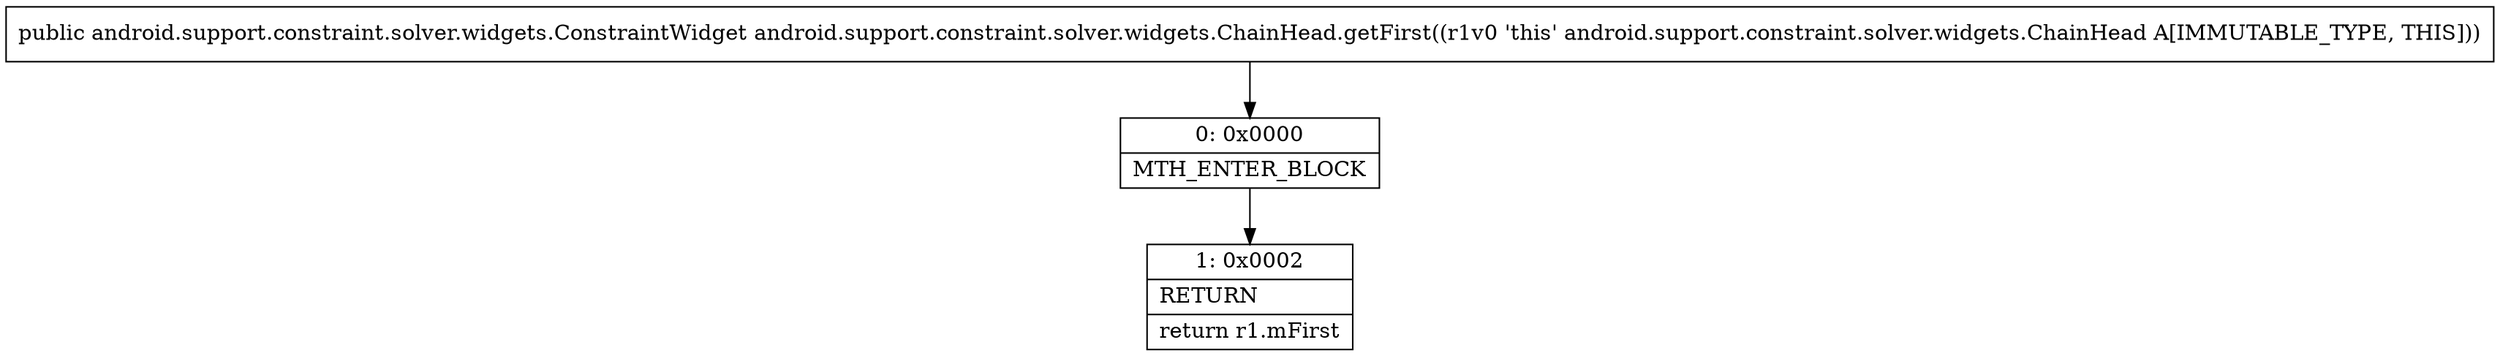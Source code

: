 digraph "CFG forandroid.support.constraint.solver.widgets.ChainHead.getFirst()Landroid\/support\/constraint\/solver\/widgets\/ConstraintWidget;" {
Node_0 [shape=record,label="{0\:\ 0x0000|MTH_ENTER_BLOCK\l}"];
Node_1 [shape=record,label="{1\:\ 0x0002|RETURN\l|return r1.mFirst\l}"];
MethodNode[shape=record,label="{public android.support.constraint.solver.widgets.ConstraintWidget android.support.constraint.solver.widgets.ChainHead.getFirst((r1v0 'this' android.support.constraint.solver.widgets.ChainHead A[IMMUTABLE_TYPE, THIS])) }"];
MethodNode -> Node_0;
Node_0 -> Node_1;
}

